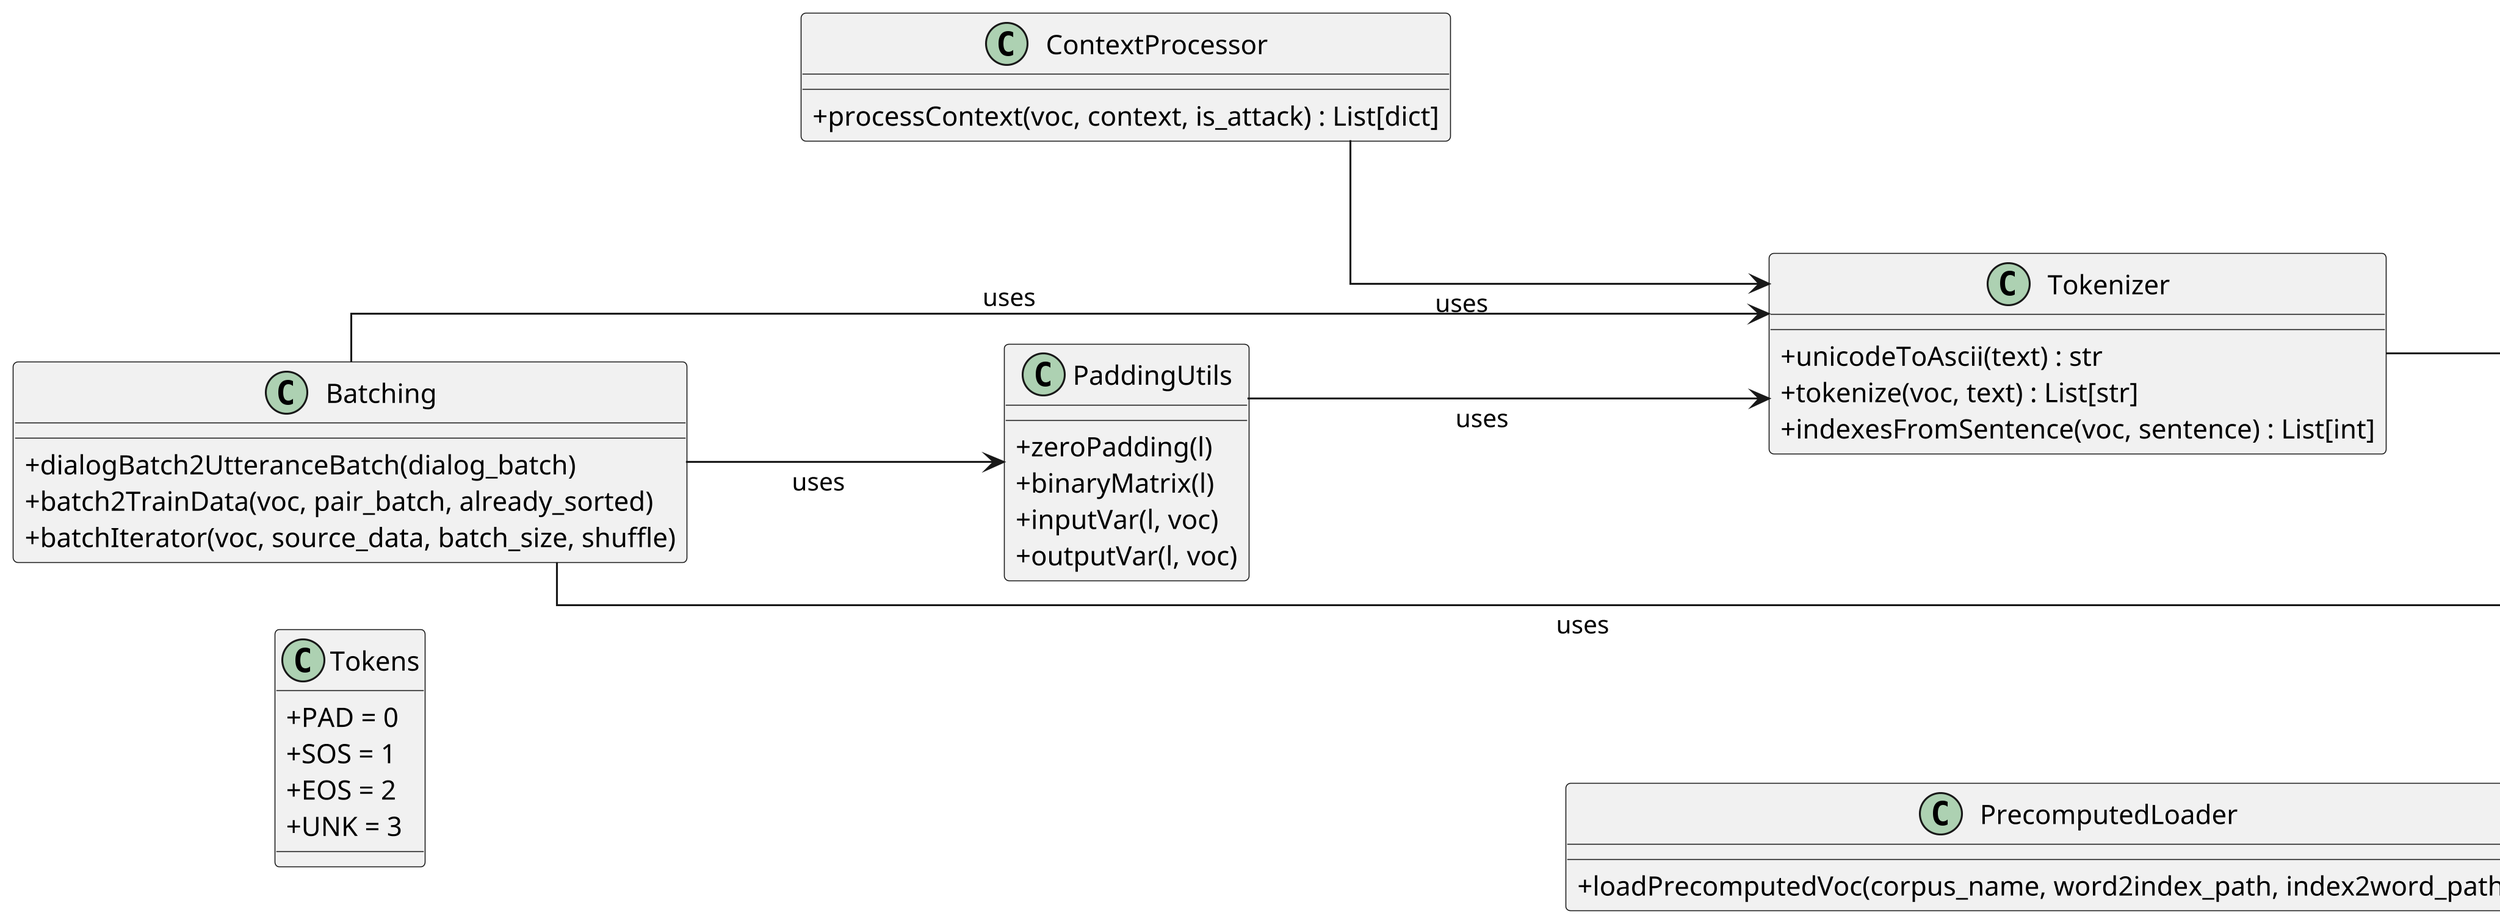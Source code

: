 @startuml
skinparam classAttributeIconSize 0
skinparam dpi 300
left to right direction
skinparam linetype ortho

' Token constants
class Tokens {
  +PAD = 0
  +SOS = 1
  +EOS = 2
  +UNK = 3
}

' Vocabulary handler
class Voc {
  - word2index : dict
  - index2word : dict
  - word2count : dict
  - num_words : int
  + addSentence(sentence)
  + addWord(word)
  + trim(min_count)
}

' Tokenization and preprocessing
class Tokenizer {
  +unicodeToAscii(text) : str
  +tokenize(voc, text) : List[str]
  +indexesFromSentence(voc, sentence) : List[int]
}

class ContextProcessor {
  +processContext(voc, context, is_attack) : List[dict]
}

' Padding and batching
class PaddingUtils {
  +zeroPadding(l)
  +binaryMatrix(l)
  +inputVar(l, voc)
  +outputVar(l, voc)
}

class Batching {
  +dialogBatch2UtteranceBatch(dialog_batch)
  +batch2TrainData(voc, pair_batch, already_sorted)
  +batchIterator(voc, source_data, batch_size, shuffle)
}

' Data sources
class PrecomputedLoader {
  +loadPrecomputedVoc(corpus_name, word2index_path, index2word_path) : Voc
}

' Relationships
Tokenizer --> Voc : uses
ContextProcessor --> Tokenizer : uses
PaddingUtils --> Tokenizer : uses
Batching --> PaddingUtils : uses
Batching --> Tokenizer : uses
Batching --> Voc : uses
PrecomputedLoader --> Voc : creates

@enduml
